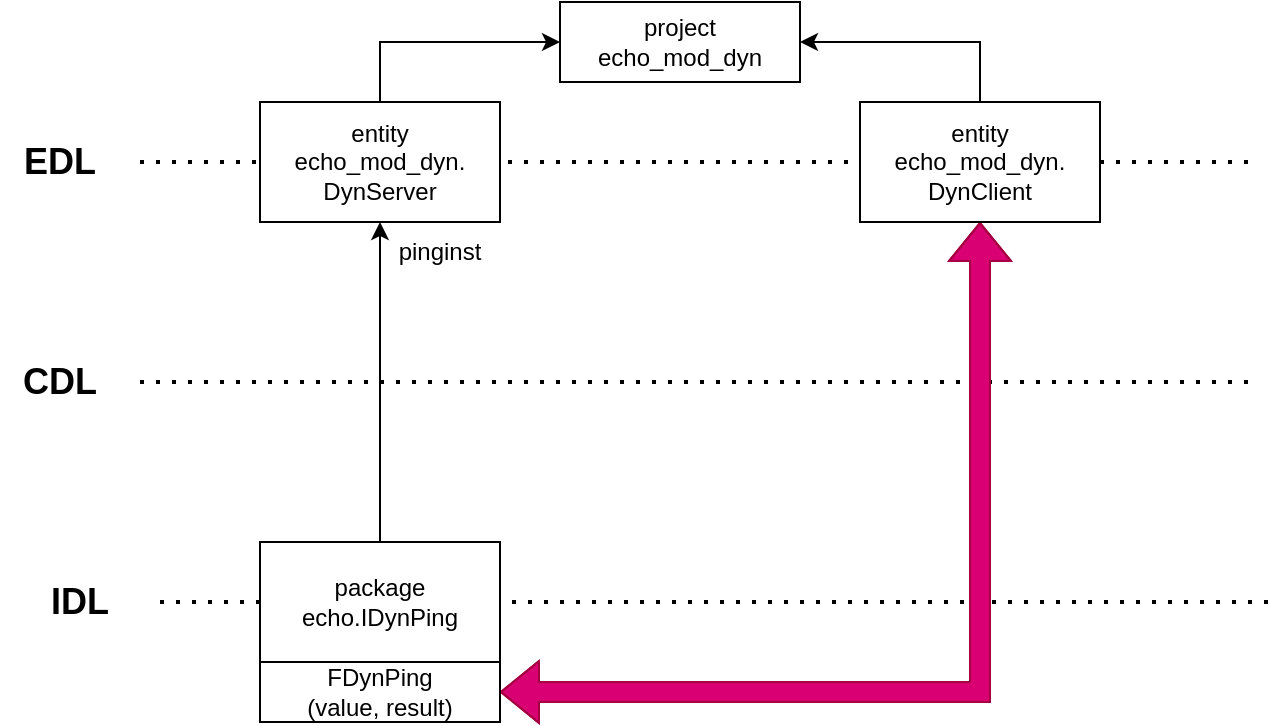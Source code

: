 <mxfile version="21.1.7" type="device">
  <diagram id="C5RBs43oDa-KdzZeNtuy" name="Page-1">
    <mxGraphModel dx="1434" dy="827" grid="1" gridSize="10" guides="1" tooltips="1" connect="1" arrows="1" fold="1" page="1" pageScale="1" pageWidth="827" pageHeight="1169" math="0" shadow="0">
      <root>
        <mxCell id="WIyWlLk6GJQsqaUBKTNV-0" />
        <mxCell id="WIyWlLk6GJQsqaUBKTNV-1" parent="WIyWlLk6GJQsqaUBKTNV-0" />
        <mxCell id="LCkXcD4m9W_phNAqdELi-14" value="" style="endArrow=none;dashed=1;html=1;dashPattern=1 3;strokeWidth=2;rounded=0;" edge="1" parent="WIyWlLk6GJQsqaUBKTNV-1">
          <mxGeometry width="50" height="50" relative="1" as="geometry">
            <mxPoint x="130" y="340" as="sourcePoint" />
            <mxPoint x="690" y="340" as="targetPoint" />
          </mxGeometry>
        </mxCell>
        <mxCell id="LCkXcD4m9W_phNAqdELi-10" value="" style="endArrow=none;dashed=1;html=1;dashPattern=1 3;strokeWidth=2;rounded=0;" edge="1" parent="WIyWlLk6GJQsqaUBKTNV-1">
          <mxGeometry width="50" height="50" relative="1" as="geometry">
            <mxPoint x="120" y="230" as="sourcePoint" />
            <mxPoint x="680" y="230" as="targetPoint" />
          </mxGeometry>
        </mxCell>
        <mxCell id="LCkXcD4m9W_phNAqdELi-4" value="" style="endArrow=none;dashed=1;html=1;dashPattern=1 3;strokeWidth=2;rounded=0;" edge="1" parent="WIyWlLk6GJQsqaUBKTNV-1">
          <mxGeometry width="50" height="50" relative="1" as="geometry">
            <mxPoint x="120" y="120" as="sourcePoint" />
            <mxPoint x="680" y="120" as="targetPoint" />
          </mxGeometry>
        </mxCell>
        <mxCell id="LCkXcD4m9W_phNAqdELi-0" value="project &lt;br&gt;echo_mod_dyn" style="rounded=0;whiteSpace=wrap;html=1;" vertex="1" parent="WIyWlLk6GJQsqaUBKTNV-1">
          <mxGeometry x="330" y="40" width="120" height="40" as="geometry" />
        </mxCell>
        <mxCell id="LCkXcD4m9W_phNAqdELi-18" style="edgeStyle=orthogonalEdgeStyle;rounded=0;orthogonalLoop=1;jettySize=auto;html=1;exitX=0.5;exitY=0;exitDx=0;exitDy=0;entryX=1;entryY=0.5;entryDx=0;entryDy=0;" edge="1" parent="WIyWlLk6GJQsqaUBKTNV-1" source="LCkXcD4m9W_phNAqdELi-1" target="LCkXcD4m9W_phNAqdELi-0">
          <mxGeometry relative="1" as="geometry" />
        </mxCell>
        <mxCell id="LCkXcD4m9W_phNAqdELi-19" style="edgeStyle=orthogonalEdgeStyle;rounded=0;orthogonalLoop=1;jettySize=auto;html=1;exitX=0.5;exitY=1;exitDx=0;exitDy=0;entryX=1;entryY=0.5;entryDx=0;entryDy=0;fillColor=#d80073;strokeColor=#A50040;shape=flexArrow;startArrow=block;" edge="1" parent="WIyWlLk6GJQsqaUBKTNV-1" source="LCkXcD4m9W_phNAqdELi-1" target="LCkXcD4m9W_phNAqdELi-16">
          <mxGeometry relative="1" as="geometry" />
        </mxCell>
        <mxCell id="LCkXcD4m9W_phNAqdELi-1" value="entity &lt;br&gt;echo_mod_dyn.&lt;br&gt;DynClient" style="rounded=0;whiteSpace=wrap;html=1;" vertex="1" parent="WIyWlLk6GJQsqaUBKTNV-1">
          <mxGeometry x="480" y="90" width="120" height="60" as="geometry" />
        </mxCell>
        <mxCell id="LCkXcD4m9W_phNAqdELi-17" style="edgeStyle=orthogonalEdgeStyle;rounded=0;orthogonalLoop=1;jettySize=auto;html=1;exitX=0.5;exitY=0;exitDx=0;exitDy=0;entryX=0;entryY=0.5;entryDx=0;entryDy=0;" edge="1" parent="WIyWlLk6GJQsqaUBKTNV-1" source="LCkXcD4m9W_phNAqdELi-2" target="LCkXcD4m9W_phNAqdELi-0">
          <mxGeometry relative="1" as="geometry" />
        </mxCell>
        <mxCell id="LCkXcD4m9W_phNAqdELi-2" value="entity &lt;br&gt;echo_mod_dyn.&lt;br&gt;DynServer" style="rounded=0;whiteSpace=wrap;html=1;" vertex="1" parent="WIyWlLk6GJQsqaUBKTNV-1">
          <mxGeometry x="180" y="90" width="120" height="60" as="geometry" />
        </mxCell>
        <mxCell id="LCkXcD4m9W_phNAqdELi-3" value="&lt;font style=&quot;font-size: 18px;&quot;&gt;&lt;b&gt;EDL&lt;/b&gt;&lt;/font&gt;" style="text;html=1;strokeColor=none;fillColor=none;align=center;verticalAlign=middle;whiteSpace=wrap;rounded=0;" vertex="1" parent="WIyWlLk6GJQsqaUBKTNV-1">
          <mxGeometry x="50" y="105" width="60" height="30" as="geometry" />
        </mxCell>
        <mxCell id="LCkXcD4m9W_phNAqdELi-7" style="edgeStyle=orthogonalEdgeStyle;rounded=0;orthogonalLoop=1;jettySize=auto;html=1;exitX=0.5;exitY=0;exitDx=0;exitDy=0;entryX=0.5;entryY=1;entryDx=0;entryDy=0;" edge="1" parent="WIyWlLk6GJQsqaUBKTNV-1" source="LCkXcD4m9W_phNAqdELi-9" target="LCkXcD4m9W_phNAqdELi-2">
          <mxGeometry relative="1" as="geometry">
            <mxPoint x="240" y="200" as="sourcePoint" />
          </mxGeometry>
        </mxCell>
        <mxCell id="LCkXcD4m9W_phNAqdELi-8" value="pinginst" style="text;html=1;strokeColor=none;fillColor=none;align=center;verticalAlign=middle;whiteSpace=wrap;rounded=0;" vertex="1" parent="WIyWlLk6GJQsqaUBKTNV-1">
          <mxGeometry x="240" y="150" width="60" height="30" as="geometry" />
        </mxCell>
        <mxCell id="LCkXcD4m9W_phNAqdELi-9" value="package&lt;br&gt;echo.IDynPing" style="rounded=0;whiteSpace=wrap;html=1;" vertex="1" parent="WIyWlLk6GJQsqaUBKTNV-1">
          <mxGeometry x="180" y="310" width="120" height="60" as="geometry" />
        </mxCell>
        <mxCell id="LCkXcD4m9W_phNAqdELi-11" value="&lt;font style=&quot;font-size: 18px;&quot;&gt;&lt;b&gt;CDL&lt;/b&gt;&lt;/font&gt;" style="text;html=1;strokeColor=none;fillColor=none;align=center;verticalAlign=middle;whiteSpace=wrap;rounded=0;" vertex="1" parent="WIyWlLk6GJQsqaUBKTNV-1">
          <mxGeometry x="50" y="215" width="60" height="30" as="geometry" />
        </mxCell>
        <mxCell id="LCkXcD4m9W_phNAqdELi-15" value="&lt;font style=&quot;font-size: 18px;&quot;&gt;&lt;b&gt;IDL&lt;/b&gt;&lt;/font&gt;" style="text;html=1;strokeColor=none;fillColor=none;align=center;verticalAlign=middle;whiteSpace=wrap;rounded=0;" vertex="1" parent="WIyWlLk6GJQsqaUBKTNV-1">
          <mxGeometry x="60" y="325" width="60" height="30" as="geometry" />
        </mxCell>
        <mxCell id="LCkXcD4m9W_phNAqdELi-16" value="FDynPing&lt;br&gt;(value, result)" style="rounded=0;whiteSpace=wrap;html=1;" vertex="1" parent="WIyWlLk6GJQsqaUBKTNV-1">
          <mxGeometry x="180" y="370" width="120" height="30" as="geometry" />
        </mxCell>
      </root>
    </mxGraphModel>
  </diagram>
</mxfile>
